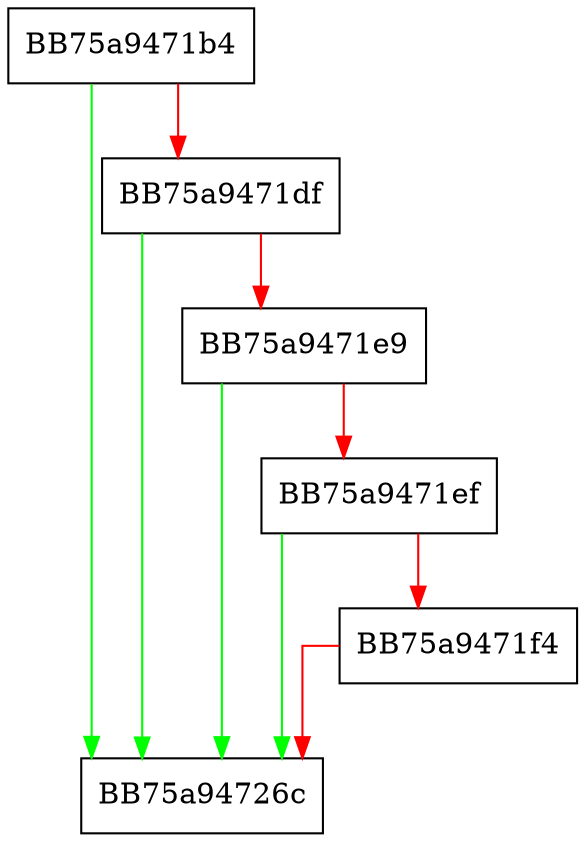 digraph get_newer_cfi_model_version {
  node [shape="box"];
  graph [splines=ortho];
  BB75a9471b4 -> BB75a94726c [color="green"];
  BB75a9471b4 -> BB75a9471df [color="red"];
  BB75a9471df -> BB75a94726c [color="green"];
  BB75a9471df -> BB75a9471e9 [color="red"];
  BB75a9471e9 -> BB75a94726c [color="green"];
  BB75a9471e9 -> BB75a9471ef [color="red"];
  BB75a9471ef -> BB75a94726c [color="green"];
  BB75a9471ef -> BB75a9471f4 [color="red"];
  BB75a9471f4 -> BB75a94726c [color="red"];
}